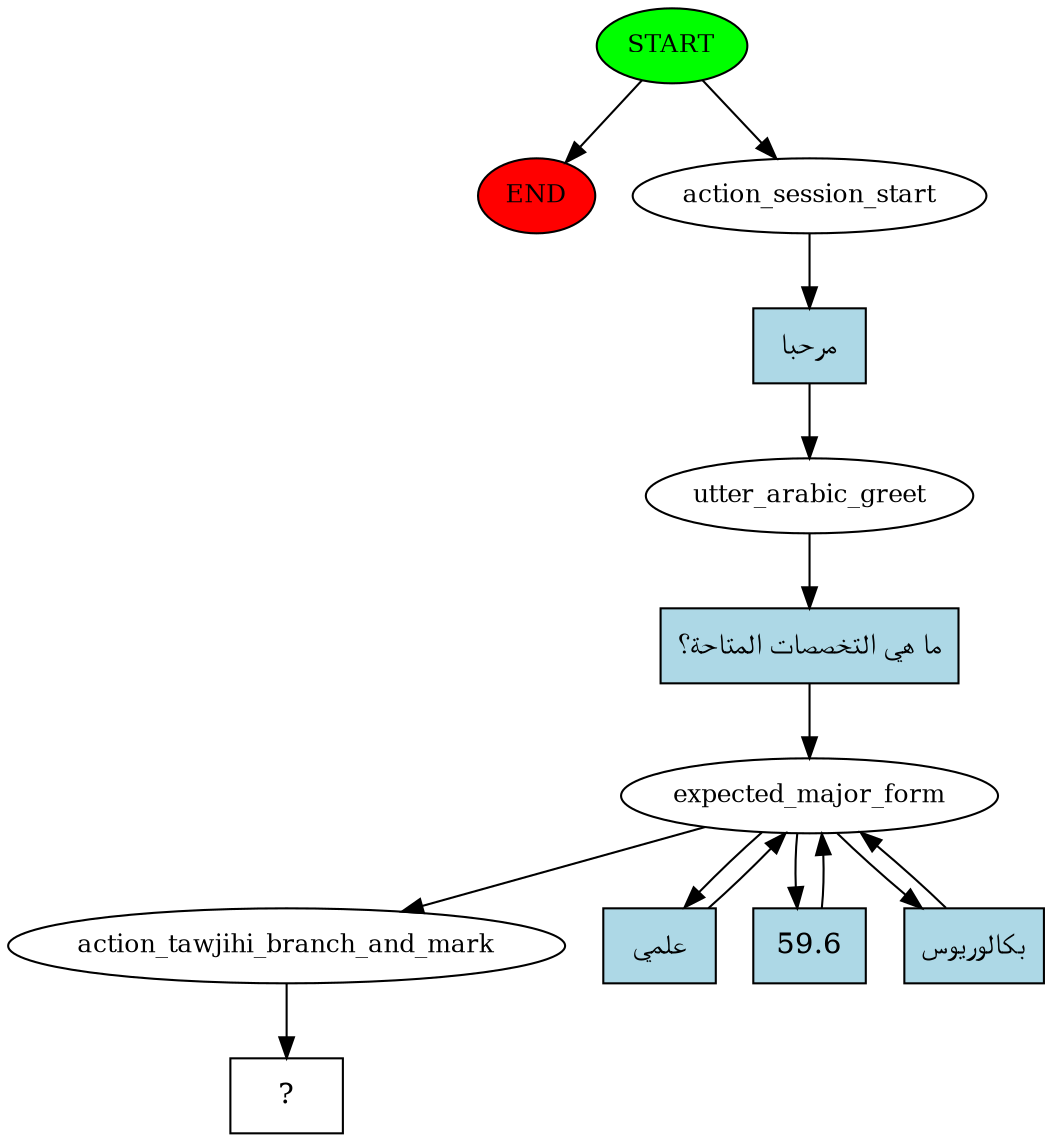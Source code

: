 digraph  {
0 [class="start active", fillcolor=green, fontsize=12, label=START, style=filled];
"-1" [class=end, fillcolor=red, fontsize=12, label=END, style=filled];
1 [class=active, fontsize=12, label=action_session_start];
2 [class=active, fontsize=12, label=utter_arabic_greet];
3 [class=active, fontsize=12, label=expected_major_form];
7 [class=active, fontsize=12, label=action_tawjihi_branch_and_mark];
8 [class="intent dashed active", label="  ?  ", shape=rect];
9 [class="intent active", fillcolor=lightblue, label="مرحبا", shape=rect, style=filled];
10 [class="intent active", fillcolor=lightblue, label="ما هي التخصصات المتاحة؟", shape=rect, style=filled];
11 [class="intent active", fillcolor=lightblue, label="علمي", shape=rect, style=filled];
12 [class="intent active", fillcolor=lightblue, label="59.6", shape=rect, style=filled];
13 [class="intent active", fillcolor=lightblue, label="بكالوريوس", shape=rect, style=filled];
0 -> "-1"  [class="", key=NONE, label=""];
0 -> 1  [class=active, key=NONE, label=""];
1 -> 9  [class=active, key=0];
2 -> 10  [class=active, key=0];
3 -> 7  [class=active, key=NONE, label=""];
3 -> 11  [class=active, key=0];
3 -> 12  [class=active, key=0];
3 -> 13  [class=active, key=0];
7 -> 8  [class=active, key=NONE, label=""];
9 -> 2  [class=active, key=0];
10 -> 3  [class=active, key=0];
11 -> 3  [class=active, key=0];
12 -> 3  [class=active, key=0];
13 -> 3  [class=active, key=0];
}

